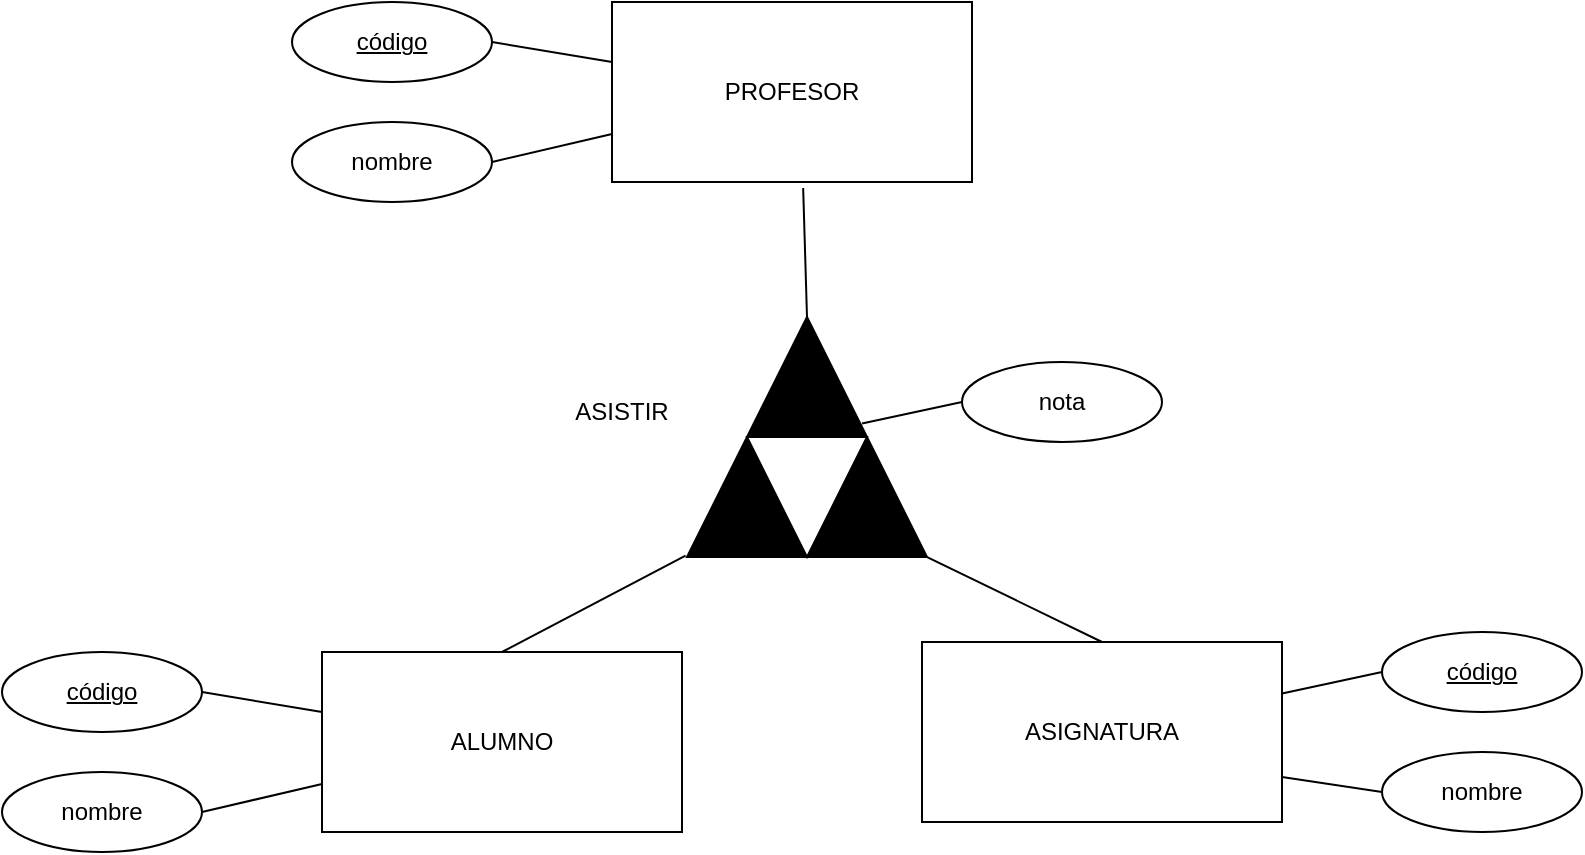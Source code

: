 <mxfile version="20.5.1" type="device"><diagram id="pG2skk2qwGE7-aoyjSGL" name="Página-1"><mxGraphModel dx="1882" dy="1357" grid="1" gridSize="10" guides="1" tooltips="1" connect="1" arrows="1" fold="1" page="1" pageScale="1" pageWidth="1100" pageHeight="850" math="0" shadow="0"><root><mxCell id="0"/><mxCell id="1" parent="0"/><mxCell id="34YvBsnW8jiBJOG1LF6s-1" value="PROFESOR" style="rounded=0;whiteSpace=wrap;html=1;" parent="1" vertex="1"><mxGeometry x="-635" y="-750" width="180" height="90" as="geometry"/></mxCell><mxCell id="34YvBsnW8jiBJOG1LF6s-7" value="&lt;u&gt;código&lt;/u&gt;" style="ellipse;whiteSpace=wrap;html=1;" parent="1" vertex="1"><mxGeometry x="-795" y="-750" width="100" height="40" as="geometry"/></mxCell><mxCell id="34YvBsnW8jiBJOG1LF6s-8" value="" style="endArrow=none;html=1;rounded=0;entryX=0;entryY=0.333;entryDx=0;entryDy=0;entryPerimeter=0;exitX=1;exitY=0.5;exitDx=0;exitDy=0;" parent="1" source="34YvBsnW8jiBJOG1LF6s-7" target="34YvBsnW8jiBJOG1LF6s-1" edge="1"><mxGeometry width="50" height="50" relative="1" as="geometry"><mxPoint x="-735" y="-750" as="sourcePoint"/><mxPoint x="-705" y="-780" as="targetPoint"/></mxGeometry></mxCell><mxCell id="34YvBsnW8jiBJOG1LF6s-9" value="nombre" style="ellipse;whiteSpace=wrap;html=1;" parent="1" vertex="1"><mxGeometry x="-795" y="-690" width="100" height="40" as="geometry"/></mxCell><mxCell id="34YvBsnW8jiBJOG1LF6s-10" value="" style="endArrow=none;html=1;rounded=0;exitX=1;exitY=0.5;exitDx=0;exitDy=0;" parent="1" source="34YvBsnW8jiBJOG1LF6s-9" target="34YvBsnW8jiBJOG1LF6s-1" edge="1"><mxGeometry width="50" height="50" relative="1" as="geometry"><mxPoint x="-805" y="-680" as="sourcePoint"/><mxPoint x="-685" y="-480" as="targetPoint"/></mxGeometry></mxCell><mxCell id="JPKtpetJuQ5qnOUe-VWo-8" value="ALUMNO" style="rounded=0;whiteSpace=wrap;html=1;" parent="1" vertex="1"><mxGeometry x="-780" y="-425" width="180" height="90" as="geometry"/></mxCell><mxCell id="JPKtpetJuQ5qnOUe-VWo-9" value="&lt;u&gt;código&lt;/u&gt;" style="ellipse;whiteSpace=wrap;html=1;" parent="1" vertex="1"><mxGeometry x="-940" y="-425" width="100" height="40" as="geometry"/></mxCell><mxCell id="JPKtpetJuQ5qnOUe-VWo-10" value="" style="endArrow=none;html=1;rounded=0;entryX=0;entryY=0.333;entryDx=0;entryDy=0;entryPerimeter=0;exitX=1;exitY=0.5;exitDx=0;exitDy=0;" parent="1" source="JPKtpetJuQ5qnOUe-VWo-9" target="JPKtpetJuQ5qnOUe-VWo-8" edge="1"><mxGeometry width="50" height="50" relative="1" as="geometry"><mxPoint x="-880" y="-425" as="sourcePoint"/><mxPoint x="-850" y="-455" as="targetPoint"/></mxGeometry></mxCell><mxCell id="JPKtpetJuQ5qnOUe-VWo-11" value="nombre" style="ellipse;whiteSpace=wrap;html=1;" parent="1" vertex="1"><mxGeometry x="-940" y="-365" width="100" height="40" as="geometry"/></mxCell><mxCell id="JPKtpetJuQ5qnOUe-VWo-12" value="" style="endArrow=none;html=1;rounded=0;exitX=1;exitY=0.5;exitDx=0;exitDy=0;" parent="1" source="JPKtpetJuQ5qnOUe-VWo-11" target="JPKtpetJuQ5qnOUe-VWo-8" edge="1"><mxGeometry width="50" height="50" relative="1" as="geometry"><mxPoint x="-950" y="-355" as="sourcePoint"/><mxPoint x="-830" y="-155" as="targetPoint"/></mxGeometry></mxCell><mxCell id="JPKtpetJuQ5qnOUe-VWo-13" value="ASIGNATURA" style="rounded=0;whiteSpace=wrap;html=1;" parent="1" vertex="1"><mxGeometry x="-480" y="-430" width="180" height="90" as="geometry"/></mxCell><mxCell id="JPKtpetJuQ5qnOUe-VWo-14" value="&lt;u&gt;código&lt;/u&gt;" style="ellipse;whiteSpace=wrap;html=1;" parent="1" vertex="1"><mxGeometry x="-250" y="-435" width="100" height="40" as="geometry"/></mxCell><mxCell id="JPKtpetJuQ5qnOUe-VWo-15" value="" style="endArrow=none;html=1;rounded=0;exitX=0;exitY=0.5;exitDx=0;exitDy=0;" parent="1" source="JPKtpetJuQ5qnOUe-VWo-14" target="JPKtpetJuQ5qnOUe-VWo-13" edge="1"><mxGeometry width="50" height="50" relative="1" as="geometry"><mxPoint x="-190" y="-435" as="sourcePoint"/><mxPoint x="-90" y="-405.03" as="targetPoint"/></mxGeometry></mxCell><mxCell id="JPKtpetJuQ5qnOUe-VWo-16" value="nombre" style="ellipse;whiteSpace=wrap;html=1;" parent="1" vertex="1"><mxGeometry x="-250" y="-375" width="100" height="40" as="geometry"/></mxCell><mxCell id="JPKtpetJuQ5qnOUe-VWo-17" value="" style="endArrow=none;html=1;rounded=0;exitX=0;exitY=0.5;exitDx=0;exitDy=0;entryX=1;entryY=0.75;entryDx=0;entryDy=0;" parent="1" source="JPKtpetJuQ5qnOUe-VWo-16" target="JPKtpetJuQ5qnOUe-VWo-13" edge="1"><mxGeometry width="50" height="50" relative="1" as="geometry"><mxPoint x="-260" y="-365" as="sourcePoint"/><mxPoint x="-90" y="-369" as="targetPoint"/></mxGeometry></mxCell><mxCell id="JPKtpetJuQ5qnOUe-VWo-18" value="" style="triangle;whiteSpace=wrap;html=1;fillColor=#000000;rotation=-90;" parent="1" vertex="1"><mxGeometry x="-597.5" y="-592.5" width="120" height="120" as="geometry"/></mxCell><mxCell id="JPKtpetJuQ5qnOUe-VWo-19" value="" style="triangle;whiteSpace=wrap;html=1;fillColor=#FFFFFF;rotation=90;" parent="1" vertex="1"><mxGeometry x="-567.5" y="-532.5" width="60" height="60" as="geometry"/></mxCell><mxCell id="JPKtpetJuQ5qnOUe-VWo-20" value="" style="endArrow=none;html=1;rounded=0;entryX=0.531;entryY=1.033;entryDx=0;entryDy=0;entryPerimeter=0;exitX=1;exitY=0.5;exitDx=0;exitDy=0;" parent="1" source="JPKtpetJuQ5qnOUe-VWo-18" target="34YvBsnW8jiBJOG1LF6s-1" edge="1"><mxGeometry width="50" height="50" relative="1" as="geometry"><mxPoint x="-630" y="-500" as="sourcePoint"/><mxPoint x="-580" y="-550" as="targetPoint"/></mxGeometry></mxCell><mxCell id="JPKtpetJuQ5qnOUe-VWo-21" value="" style="endArrow=none;html=1;rounded=0;exitX=0.5;exitY=0;exitDx=0;exitDy=0;entryX=0.006;entryY=-0.006;entryDx=0;entryDy=0;entryPerimeter=0;" parent="1" source="JPKtpetJuQ5qnOUe-VWo-8" target="JPKtpetJuQ5qnOUe-VWo-18" edge="1"><mxGeometry width="50" height="50" relative="1" as="geometry"><mxPoint x="-630" y="-500" as="sourcePoint"/><mxPoint x="-580" y="-550" as="targetPoint"/></mxGeometry></mxCell><mxCell id="JPKtpetJuQ5qnOUe-VWo-22" value="" style="endArrow=none;html=1;rounded=0;entryX=0.011;entryY=0.977;entryDx=0;entryDy=0;entryPerimeter=0;exitX=0.5;exitY=0;exitDx=0;exitDy=0;" parent="1" source="JPKtpetJuQ5qnOUe-VWo-13" target="JPKtpetJuQ5qnOUe-VWo-18" edge="1"><mxGeometry width="50" height="50" relative="1" as="geometry"><mxPoint x="-630" y="-500" as="sourcePoint"/><mxPoint x="-580" y="-550" as="targetPoint"/></mxGeometry></mxCell><mxCell id="JPKtpetJuQ5qnOUe-VWo-23" value="ASISTIR" style="text;html=1;strokeColor=none;fillColor=none;align=center;verticalAlign=middle;whiteSpace=wrap;rounded=0;" parent="1" vertex="1"><mxGeometry x="-660" y="-560" width="60" height="30" as="geometry"/></mxCell><mxCell id="852T8rV0AKcGDp2-x6DR-1" value="nota" style="ellipse;whiteSpace=wrap;html=1;" vertex="1" parent="1"><mxGeometry x="-460" y="-570" width="100" height="40" as="geometry"/></mxCell><mxCell id="852T8rV0AKcGDp2-x6DR-2" value="" style="endArrow=none;html=1;rounded=0;exitX=0;exitY=0.5;exitDx=0;exitDy=0;" edge="1" parent="1" source="852T8rV0AKcGDp2-x6DR-1"><mxGeometry width="50" height="50" relative="1" as="geometry"><mxPoint x="-400" y="-570" as="sourcePoint"/><mxPoint x="-510" y="-539.286" as="targetPoint"/></mxGeometry></mxCell></root></mxGraphModel></diagram></mxfile>